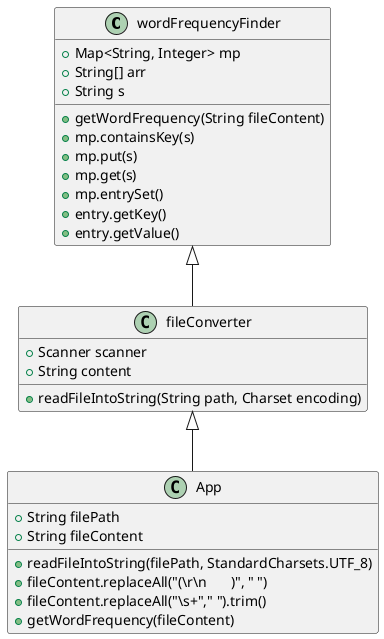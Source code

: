 @startuml
class wordFrequencyFinder {
    +getWordFrequency(String fileContent)
    +Map<String, Integer> mp
    +String[] arr
    +String s
    +mp.containsKey(s)
    +mp.put(s)
    +mp.get(s)
    +mp.entrySet()
    +entry.getKey()
    +entry.getValue()
}

class fileConverter {
    +Scanner scanner
    +String content
    +readFileIntoString(String path, Charset encoding)
}

class App {
    +String filePath
    +String fileContent
    +readFileIntoString(filePath, StandardCharsets.UTF_8)
    +fileContent.replaceAll("(\\r\\n\\t)", " ")
    +fileContent.replaceAll("\\s+"," ").trim()
    +getWordFrequency(fileContent)
}

fileConverter <|-- App
wordFrequencyFinder <|-- fileConverter
@enduml
